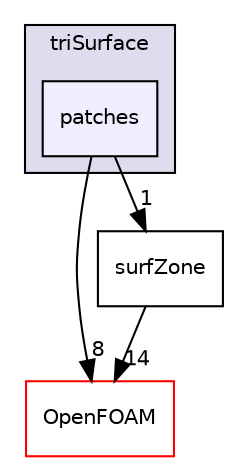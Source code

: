 digraph "src/surfMesh/triSurface/patches" {
  bgcolor=transparent;
  compound=true
  node [ fontsize="10", fontname="Helvetica"];
  edge [ labelfontsize="10", labelfontname="Helvetica"];
  subgraph clusterdir_b94b4c44c7e690bcc15ace8c383557d9 {
    graph [ bgcolor="#ddddee", pencolor="black", label="triSurface" fontname="Helvetica", fontsize="10", URL="dir_b94b4c44c7e690bcc15ace8c383557d9.html"]
  dir_7f82bc008d031845bfd7f5129b580f25 [shape=box, label="patches", style="filled", fillcolor="#eeeeff", pencolor="black", URL="dir_7f82bc008d031845bfd7f5129b580f25.html"];
  }
  dir_c5473ff19b20e6ec4dfe5c310b3778a8 [shape=box label="OpenFOAM" color="red" URL="dir_c5473ff19b20e6ec4dfe5c310b3778a8.html"];
  dir_367e2591196b309d6036c64a18218666 [shape=box label="surfZone" URL="dir_367e2591196b309d6036c64a18218666.html"];
  dir_7f82bc008d031845bfd7f5129b580f25->dir_c5473ff19b20e6ec4dfe5c310b3778a8 [headlabel="8", labeldistance=1.5 headhref="dir_003652_002151.html"];
  dir_7f82bc008d031845bfd7f5129b580f25->dir_367e2591196b309d6036c64a18218666 [headlabel="1", labeldistance=1.5 headhref="dir_003652_003649.html"];
  dir_367e2591196b309d6036c64a18218666->dir_c5473ff19b20e6ec4dfe5c310b3778a8 [headlabel="14", labeldistance=1.5 headhref="dir_003649_002151.html"];
}
